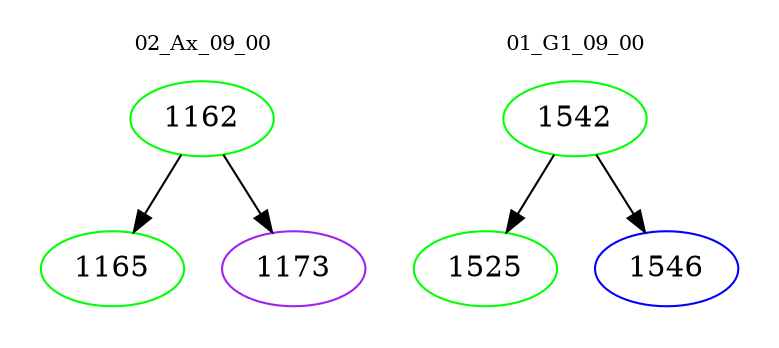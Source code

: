 digraph{
subgraph cluster_0 {
color = white
label = "02_Ax_09_00";
fontsize=10;
T0_1162 [label="1162", color="green"]
T0_1162 -> T0_1165 [color="black"]
T0_1165 [label="1165", color="green"]
T0_1162 -> T0_1173 [color="black"]
T0_1173 [label="1173", color="purple"]
}
subgraph cluster_1 {
color = white
label = "01_G1_09_00";
fontsize=10;
T1_1542 [label="1542", color="green"]
T1_1542 -> T1_1525 [color="black"]
T1_1525 [label="1525", color="green"]
T1_1542 -> T1_1546 [color="black"]
T1_1546 [label="1546", color="blue"]
}
}
